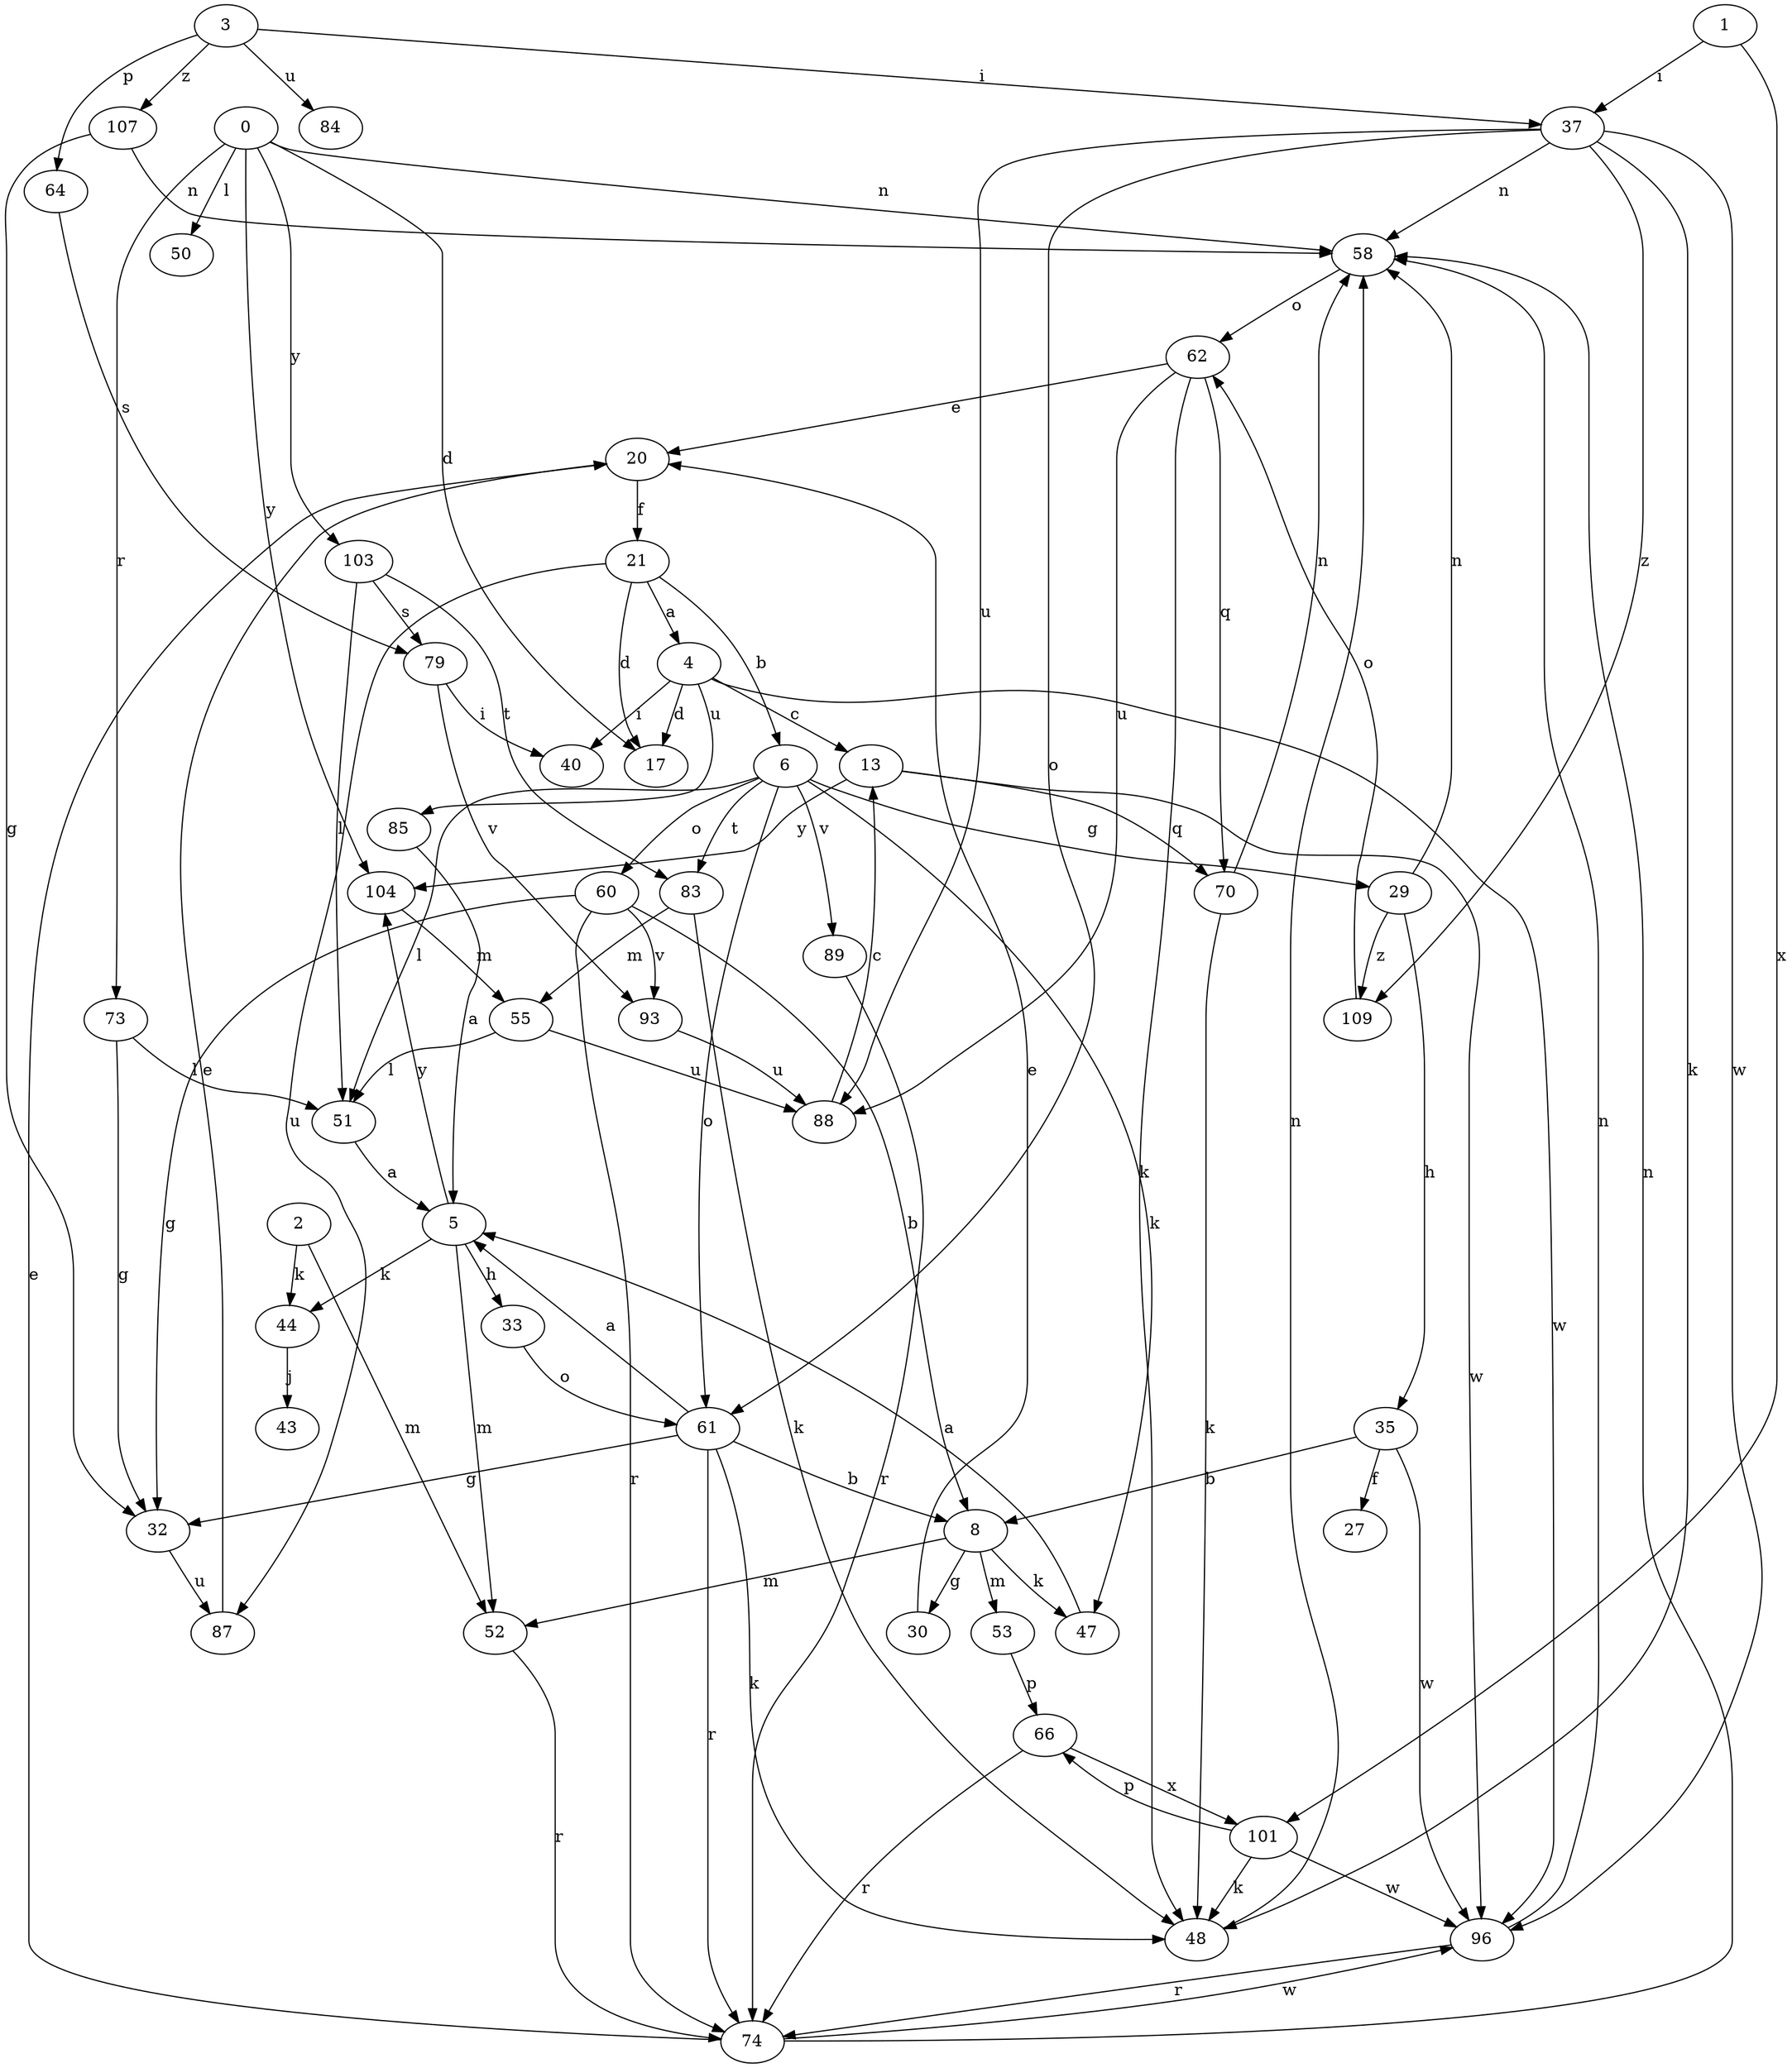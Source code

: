 strict digraph  {
0;
1;
2;
3;
4;
5;
6;
8;
13;
17;
20;
21;
27;
29;
30;
32;
33;
35;
37;
40;
43;
44;
47;
48;
50;
51;
52;
53;
55;
58;
60;
61;
62;
64;
66;
70;
73;
74;
79;
83;
84;
85;
87;
88;
89;
93;
96;
101;
103;
104;
107;
109;
0 -> 17  [label=d];
0 -> 50  [label=l];
0 -> 58  [label=n];
0 -> 73  [label=r];
0 -> 103  [label=y];
0 -> 104  [label=y];
1 -> 37  [label=i];
1 -> 101  [label=x];
2 -> 44  [label=k];
2 -> 52  [label=m];
3 -> 37  [label=i];
3 -> 64  [label=p];
3 -> 84  [label=u];
3 -> 107  [label=z];
4 -> 13  [label=c];
4 -> 17  [label=d];
4 -> 40  [label=i];
4 -> 85  [label=u];
4 -> 96  [label=w];
5 -> 33  [label=h];
5 -> 44  [label=k];
5 -> 52  [label=m];
5 -> 104  [label=y];
6 -> 29  [label=g];
6 -> 47  [label=k];
6 -> 51  [label=l];
6 -> 60  [label=o];
6 -> 61  [label=o];
6 -> 83  [label=t];
6 -> 89  [label=v];
8 -> 30  [label=g];
8 -> 47  [label=k];
8 -> 52  [label=m];
8 -> 53  [label=m];
13 -> 70  [label=q];
13 -> 96  [label=w];
13 -> 104  [label=y];
20 -> 21  [label=f];
21 -> 4  [label=a];
21 -> 6  [label=b];
21 -> 17  [label=d];
21 -> 87  [label=u];
29 -> 35  [label=h];
29 -> 58  [label=n];
29 -> 109  [label=z];
30 -> 20  [label=e];
32 -> 87  [label=u];
33 -> 61  [label=o];
35 -> 8  [label=b];
35 -> 27  [label=f];
35 -> 96  [label=w];
37 -> 48  [label=k];
37 -> 58  [label=n];
37 -> 61  [label=o];
37 -> 88  [label=u];
37 -> 96  [label=w];
37 -> 109  [label=z];
44 -> 43  [label=j];
47 -> 5  [label=a];
48 -> 58  [label=n];
51 -> 5  [label=a];
52 -> 74  [label=r];
53 -> 66  [label=p];
55 -> 51  [label=l];
55 -> 88  [label=u];
58 -> 62  [label=o];
60 -> 8  [label=b];
60 -> 32  [label=g];
60 -> 74  [label=r];
60 -> 93  [label=v];
61 -> 5  [label=a];
61 -> 8  [label=b];
61 -> 32  [label=g];
61 -> 48  [label=k];
61 -> 74  [label=r];
62 -> 20  [label=e];
62 -> 48  [label=k];
62 -> 70  [label=q];
62 -> 88  [label=u];
64 -> 79  [label=s];
66 -> 74  [label=r];
66 -> 101  [label=x];
70 -> 48  [label=k];
70 -> 58  [label=n];
73 -> 32  [label=g];
73 -> 51  [label=l];
74 -> 20  [label=e];
74 -> 58  [label=n];
74 -> 96  [label=w];
79 -> 40  [label=i];
79 -> 93  [label=v];
83 -> 48  [label=k];
83 -> 55  [label=m];
85 -> 5  [label=a];
87 -> 20  [label=e];
88 -> 13  [label=c];
89 -> 74  [label=r];
93 -> 88  [label=u];
96 -> 58  [label=n];
96 -> 74  [label=r];
101 -> 48  [label=k];
101 -> 66  [label=p];
101 -> 96  [label=w];
103 -> 51  [label=l];
103 -> 79  [label=s];
103 -> 83  [label=t];
104 -> 55  [label=m];
107 -> 32  [label=g];
107 -> 58  [label=n];
109 -> 62  [label=o];
}
